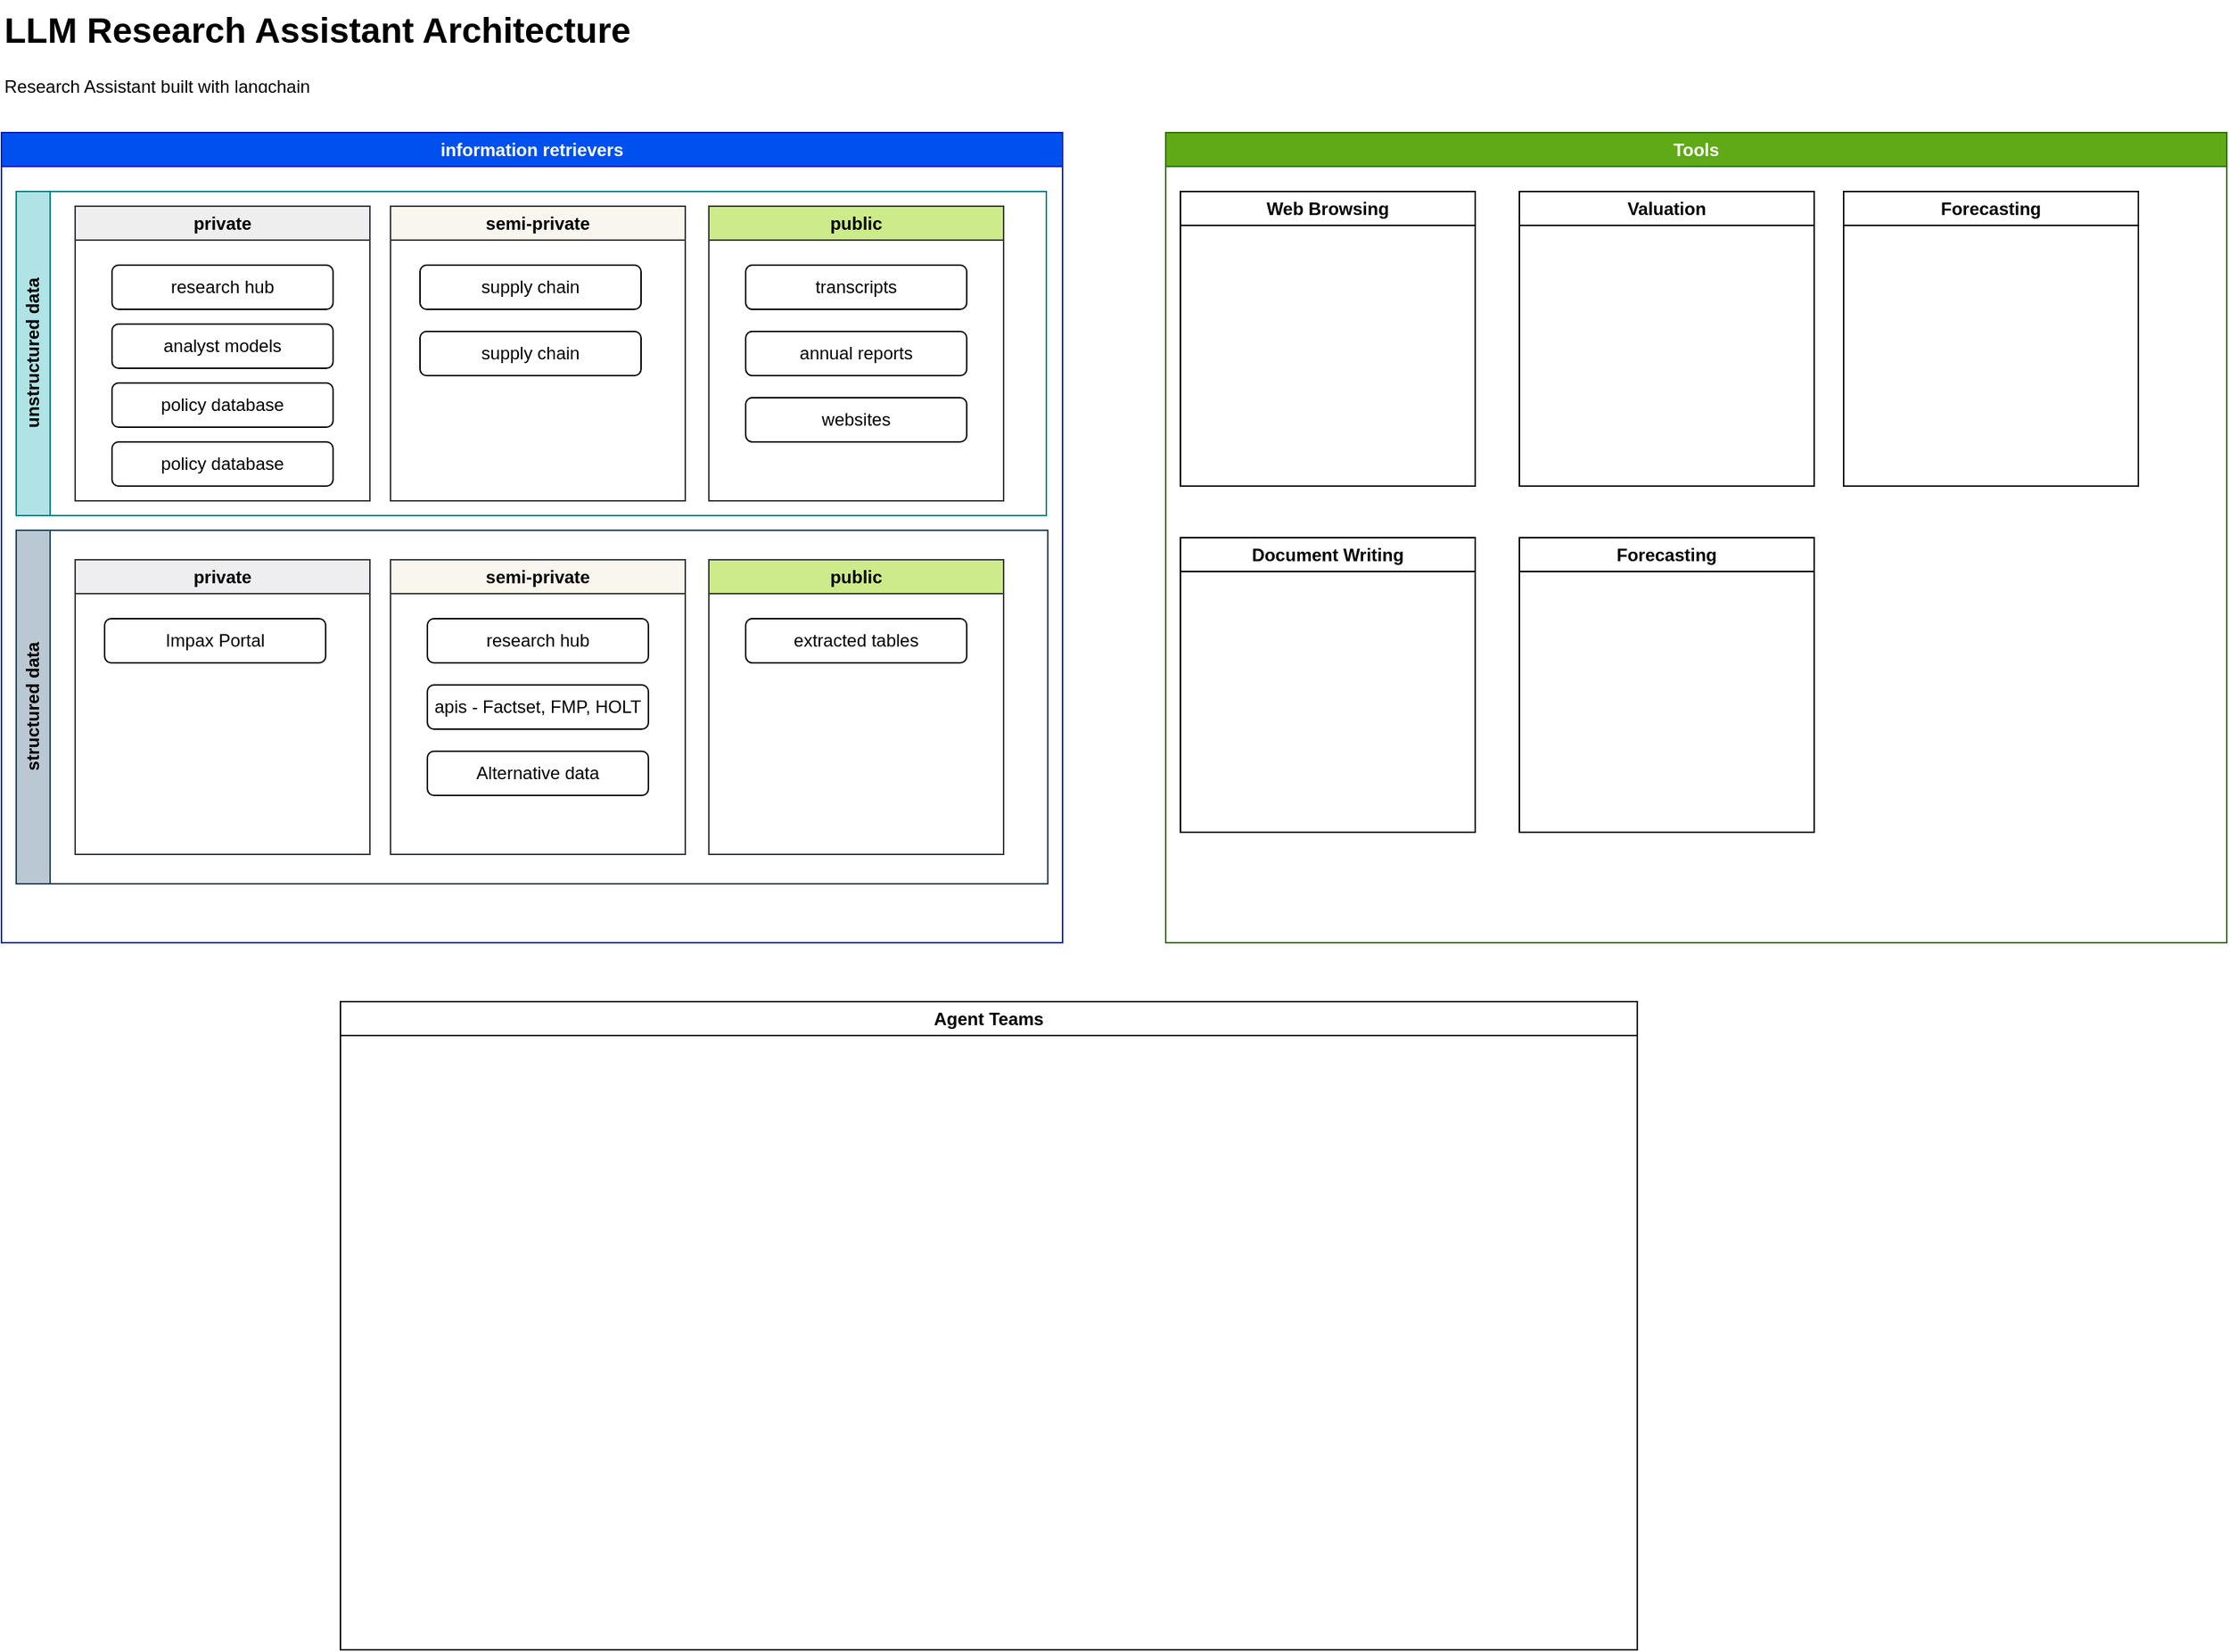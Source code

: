 <mxfile version="24.0.4" type="github" pages="3">
  <diagram name="RA architecture" id="Vu7PVHk5IhnJ7YgcWroQ">
    <mxGraphModel dx="1284" dy="1100" grid="1" gridSize="10" guides="1" tooltips="1" connect="1" arrows="1" fold="1" page="1" pageScale="1" pageWidth="827" pageHeight="1169" math="0" shadow="0">
      <root>
        <mxCell id="0" />
        <mxCell id="1" parent="0" />
        <mxCell id="Q4wYAz-Q42Yp5_fiMb4D-1" value="information retrievers" style="swimlane;whiteSpace=wrap;html=1;fillColor=#0050ef;strokeColor=#001DBC;fontColor=#ffffff;" vertex="1" parent="1">
          <mxGeometry x="50" y="110" width="720" height="550" as="geometry" />
        </mxCell>
        <mxCell id="Q4wYAz-Q42Yp5_fiMb4D-10" value="unstructured data" style="swimlane;horizontal=0;whiteSpace=wrap;html=1;fillColor=#b0e3e6;strokeColor=#0e8088;" vertex="1" parent="Q4wYAz-Q42Yp5_fiMb4D-1">
          <mxGeometry x="10" y="40" width="699" height="220" as="geometry" />
        </mxCell>
        <mxCell id="Q4wYAz-Q42Yp5_fiMb4D-22" value="public" style="swimlane;whiteSpace=wrap;html=1;fillColor=#cdeb8b;strokeColor=#36393d;" vertex="1" parent="Q4wYAz-Q42Yp5_fiMb4D-10">
          <mxGeometry x="470" y="10" width="200" height="200" as="geometry" />
        </mxCell>
        <mxCell id="Q4wYAz-Q42Yp5_fiMb4D-4" value="transcripts" style="rounded=1;whiteSpace=wrap;html=1;" vertex="1" parent="Q4wYAz-Q42Yp5_fiMb4D-22">
          <mxGeometry x="25" y="40" width="150" height="30" as="geometry" />
        </mxCell>
        <mxCell id="Q4wYAz-Q42Yp5_fiMb4D-3" value="annual reports" style="rounded=1;whiteSpace=wrap;html=1;" vertex="1" parent="Q4wYAz-Q42Yp5_fiMb4D-22">
          <mxGeometry x="25" y="85" width="150" height="30" as="geometry" />
        </mxCell>
        <mxCell id="Q4wYAz-Q42Yp5_fiMb4D-7" value="websites" style="rounded=1;whiteSpace=wrap;html=1;" vertex="1" parent="Q4wYAz-Q42Yp5_fiMb4D-22">
          <mxGeometry x="25" y="130" width="150" height="30" as="geometry" />
        </mxCell>
        <mxCell id="Q4wYAz-Q42Yp5_fiMb4D-23" value="private" style="swimlane;whiteSpace=wrap;html=1;fillColor=#eeeeee;strokeColor=#36393d;" vertex="1" parent="Q4wYAz-Q42Yp5_fiMb4D-10">
          <mxGeometry x="40" y="10" width="200" height="200" as="geometry" />
        </mxCell>
        <mxCell id="Q4wYAz-Q42Yp5_fiMb4D-2" value="research hub" style="rounded=1;whiteSpace=wrap;html=1;" vertex="1" parent="Q4wYAz-Q42Yp5_fiMb4D-23">
          <mxGeometry x="25" y="40" width="150" height="30" as="geometry" />
        </mxCell>
        <mxCell id="Q4wYAz-Q42Yp5_fiMb4D-47" value="analyst models" style="rounded=1;whiteSpace=wrap;html=1;" vertex="1" parent="Q4wYAz-Q42Yp5_fiMb4D-23">
          <mxGeometry x="25" y="80" width="150" height="30" as="geometry" />
        </mxCell>
        <mxCell id="V_DPmNT7ma8AQbMGOv90-8" value="policy database" style="rounded=1;whiteSpace=wrap;html=1;" vertex="1" parent="Q4wYAz-Q42Yp5_fiMb4D-23">
          <mxGeometry x="25" y="120" width="150" height="30" as="geometry" />
        </mxCell>
        <mxCell id="V_DPmNT7ma8AQbMGOv90-9" value="policy database" style="rounded=1;whiteSpace=wrap;html=1;" vertex="1" parent="Q4wYAz-Q42Yp5_fiMb4D-23">
          <mxGeometry x="25" y="160" width="150" height="30" as="geometry" />
        </mxCell>
        <mxCell id="Q4wYAz-Q42Yp5_fiMb4D-24" value="semi-private" style="swimlane;whiteSpace=wrap;html=1;fillColor=#f9f7ed;strokeColor=#36393d;" vertex="1" parent="Q4wYAz-Q42Yp5_fiMb4D-10">
          <mxGeometry x="254" y="10" width="200" height="200" as="geometry" />
        </mxCell>
        <mxCell id="Q4wYAz-Q42Yp5_fiMb4D-5" value="supply chain" style="rounded=1;whiteSpace=wrap;html=1;" vertex="1" parent="Q4wYAz-Q42Yp5_fiMb4D-24">
          <mxGeometry x="20" y="40" width="150" height="30" as="geometry" />
        </mxCell>
        <mxCell id="Q4wYAz-Q42Yp5_fiMb4D-25" value="supply chain" style="rounded=1;whiteSpace=wrap;html=1;" vertex="1" parent="Q4wYAz-Q42Yp5_fiMb4D-24">
          <mxGeometry x="20" y="85" width="150" height="30" as="geometry" />
        </mxCell>
        <mxCell id="Q4wYAz-Q42Yp5_fiMb4D-20" value="structured data" style="swimlane;horizontal=0;whiteSpace=wrap;html=1;fillColor=#bac8d3;strokeColor=#23445d;" vertex="1" parent="Q4wYAz-Q42Yp5_fiMb4D-1">
          <mxGeometry x="10" y="270" width="700" height="240" as="geometry" />
        </mxCell>
        <mxCell id="Q4wYAz-Q42Yp5_fiMb4D-27" value="private" style="swimlane;whiteSpace=wrap;html=1;fillColor=#eeeeee;strokeColor=#36393d;" vertex="1" parent="Q4wYAz-Q42Yp5_fiMb4D-20">
          <mxGeometry x="40" y="20" width="200" height="200" as="geometry" />
        </mxCell>
        <mxCell id="Q4wYAz-Q42Yp5_fiMb4D-48" value="Impax Portal" style="rounded=1;whiteSpace=wrap;html=1;" vertex="1" parent="Q4wYAz-Q42Yp5_fiMb4D-27">
          <mxGeometry x="20" y="40" width="150" height="30" as="geometry" />
        </mxCell>
        <mxCell id="Q4wYAz-Q42Yp5_fiMb4D-39" value="semi-private" style="swimlane;whiteSpace=wrap;html=1;fillColor=#f9f7ed;strokeColor=#36393d;" vertex="1" parent="Q4wYAz-Q42Yp5_fiMb4D-20">
          <mxGeometry x="254" y="20" width="200" height="200" as="geometry" />
        </mxCell>
        <mxCell id="Q4wYAz-Q42Yp5_fiMb4D-28" value="research hub" style="rounded=1;whiteSpace=wrap;html=1;" vertex="1" parent="Q4wYAz-Q42Yp5_fiMb4D-39">
          <mxGeometry x="25" y="40" width="150" height="30" as="geometry" />
        </mxCell>
        <mxCell id="Q4wYAz-Q42Yp5_fiMb4D-6" value="apis - Factset, FMP, HOLT" style="rounded=1;whiteSpace=wrap;html=1;" vertex="1" parent="Q4wYAz-Q42Yp5_fiMb4D-39">
          <mxGeometry x="25" y="85" width="150" height="30" as="geometry" />
        </mxCell>
        <mxCell id="V_DPmNT7ma8AQbMGOv90-7" value="Alternative data" style="rounded=1;whiteSpace=wrap;html=1;" vertex="1" parent="Q4wYAz-Q42Yp5_fiMb4D-39">
          <mxGeometry x="25" y="130" width="150" height="30" as="geometry" />
        </mxCell>
        <mxCell id="Q4wYAz-Q42Yp5_fiMb4D-42" value="public" style="swimlane;whiteSpace=wrap;html=1;fillColor=#cdeb8b;strokeColor=#36393d;" vertex="1" parent="Q4wYAz-Q42Yp5_fiMb4D-20">
          <mxGeometry x="470" y="20" width="200" height="200" as="geometry" />
        </mxCell>
        <mxCell id="Q4wYAz-Q42Yp5_fiMb4D-45" value="extracted tables" style="rounded=1;whiteSpace=wrap;html=1;" vertex="1" parent="Q4wYAz-Q42Yp5_fiMb4D-42">
          <mxGeometry x="25" y="40" width="150" height="30" as="geometry" />
        </mxCell>
        <mxCell id="Q4wYAz-Q42Yp5_fiMb4D-46" value="&lt;h1 style=&quot;margin-top: 0px;&quot;&gt;LLM Research Assistant Architecture&lt;/h1&gt;&lt;p&gt;Research Assistant built with langchain&lt;/p&gt;" style="text;html=1;whiteSpace=wrap;overflow=hidden;rounded=0;" vertex="1" parent="1">
          <mxGeometry x="50" y="20" width="720" height="60" as="geometry" />
        </mxCell>
        <mxCell id="Q4wYAz-Q42Yp5_fiMb4D-49" value="Tools" style="swimlane;whiteSpace=wrap;html=1;fillColor=#60a917;fontColor=#ffffff;strokeColor=#2D7600;" vertex="1" parent="1">
          <mxGeometry x="840" y="110" width="720" height="550" as="geometry" />
        </mxCell>
        <mxCell id="V_DPmNT7ma8AQbMGOv90-2" value="Web Browsing" style="swimlane;whiteSpace=wrap;html=1;" vertex="1" parent="Q4wYAz-Q42Yp5_fiMb4D-49">
          <mxGeometry x="10" y="40" width="200" height="200" as="geometry" />
        </mxCell>
        <mxCell id="V_DPmNT7ma8AQbMGOv90-3" value="Valuation" style="swimlane;whiteSpace=wrap;html=1;" vertex="1" parent="Q4wYAz-Q42Yp5_fiMb4D-49">
          <mxGeometry x="240" y="40" width="200" height="200" as="geometry" />
        </mxCell>
        <mxCell id="V_DPmNT7ma8AQbMGOv90-4" value="Document Writing" style="swimlane;whiteSpace=wrap;html=1;" vertex="1" parent="Q4wYAz-Q42Yp5_fiMb4D-49">
          <mxGeometry x="10" y="275" width="200" height="200" as="geometry" />
        </mxCell>
        <mxCell id="V_DPmNT7ma8AQbMGOv90-5" value="Forecasting" style="swimlane;whiteSpace=wrap;html=1;" vertex="1" parent="Q4wYAz-Q42Yp5_fiMb4D-49">
          <mxGeometry x="240" y="275" width="200" height="200" as="geometry" />
        </mxCell>
        <mxCell id="V_DPmNT7ma8AQbMGOv90-6" value="Forecasting" style="swimlane;whiteSpace=wrap;html=1;" vertex="1" parent="Q4wYAz-Q42Yp5_fiMb4D-49">
          <mxGeometry x="460" y="40" width="200" height="200" as="geometry" />
        </mxCell>
        <mxCell id="V_DPmNT7ma8AQbMGOv90-1" value="Agent Teams" style="swimlane;whiteSpace=wrap;html=1;" vertex="1" parent="1">
          <mxGeometry x="280" y="700" width="880" height="440" as="geometry" />
        </mxCell>
      </root>
    </mxGraphModel>
  </diagram>
  <diagram id="_F9Y3tXnB264og_bb6rm" name="Custom RAG Retriever">
    <mxGraphModel dx="1635" dy="1400" grid="1" gridSize="10" guides="1" tooltips="1" connect="1" arrows="1" fold="1" page="1" pageScale="1" pageWidth="827" pageHeight="1169" math="0" shadow="0">
      <root>
        <mxCell id="0" />
        <mxCell id="1" parent="0" />
        <mxCell id="VnxcgQzUx8zNdXzcNlpm-1" value="&lt;h1 style=&quot;margin-top: 0px;&quot;&gt;Custom RAG Retriever for financial retrieval tasks&lt;/h1&gt;&lt;p&gt;Key problems with current retriever:&amp;nbsp;&lt;/p&gt;&lt;p&gt;1) embeddings are lossy representations and optimized for recall. The result is usually relevant information being retrieved at the expense of completeness&lt;/p&gt;&lt;p&gt;2) Context window of LLMs (esp OpenAI ones) are limited, and processing all relevant information returned is not possible&lt;/p&gt;&lt;p&gt;Solution: Divide-and-conquer. Create a query strategy that encourages diversity in metadata, have multiple agents work on the chunks of the info retrieved, than recursively merge returned answers.&amp;nbsp;&lt;/p&gt;" style="text;html=1;whiteSpace=wrap;overflow=hidden;rounded=0;" vertex="1" parent="1">
          <mxGeometry x="60" y="40" width="720" height="210" as="geometry" />
        </mxCell>
        <mxCell id="VnxcgQzUx8zNdXzcNlpm-5" value="" style="edgeStyle=orthogonalEdgeStyle;rounded=0;orthogonalLoop=1;jettySize=auto;html=1;" edge="1" parent="1" source="VnxcgQzUx8zNdXzcNlpm-2" target="VnxcgQzUx8zNdXzcNlpm-4">
          <mxGeometry relative="1" as="geometry" />
        </mxCell>
        <mxCell id="VnxcgQzUx8zNdXzcNlpm-2" value="Query: What did US online retail companies mention in their 2024 outlook about consumer spending?" style="rounded=1;whiteSpace=wrap;html=1;" vertex="1" parent="1">
          <mxGeometry x="294" y="270" width="306" height="80" as="geometry" />
        </mxCell>
        <mxCell id="VnxcgQzUx8zNdXzcNlpm-7" value="" style="edgeStyle=orthogonalEdgeStyle;rounded=0;orthogonalLoop=1;jettySize=auto;html=1;entryX=0.5;entryY=0;entryDx=0;entryDy=0;" edge="1" parent="1" source="VnxcgQzUx8zNdXzcNlpm-4" target="VnxcgQzUx8zNdXzcNlpm-6">
          <mxGeometry relative="1" as="geometry">
            <Array as="points">
              <mxPoint x="447" y="490" />
              <mxPoint x="295" y="490" />
            </Array>
          </mxGeometry>
        </mxCell>
        <mxCell id="VnxcgQzUx8zNdXzcNlpm-9" value="" style="edgeStyle=orthogonalEdgeStyle;rounded=0;orthogonalLoop=1;jettySize=auto;html=1;exitX=0.5;exitY=1;exitDx=0;exitDy=0;entryX=0.5;entryY=0;entryDx=0;entryDy=0;" edge="1" parent="1" source="VnxcgQzUx8zNdXzcNlpm-4" target="VnxcgQzUx8zNdXzcNlpm-8">
          <mxGeometry relative="1" as="geometry">
            <mxPoint x="570" y="470" as="targetPoint" />
            <Array as="points">
              <mxPoint x="447" y="490" />
              <mxPoint x="565" y="490" />
            </Array>
          </mxGeometry>
        </mxCell>
        <mxCell id="VnxcgQzUx8zNdXzcNlpm-4" value="LLM query parser" style="rhombus;whiteSpace=wrap;html=1;" vertex="1" parent="1">
          <mxGeometry x="407" y="390" width="80" height="80" as="geometry" />
        </mxCell>
        <mxCell id="VnxcgQzUx8zNdXzcNlpm-6" value="Structured filters:&lt;div&gt;{&quot;year&quot;: 2024} &amp;amp;&lt;/div&gt;&lt;div&gt;{&quot;industry&quot;: online_retail} &amp;amp;&amp;nbsp;&lt;/div&gt;&lt;div&gt;{&quot;country&quot;: US}&lt;/div&gt;" style="rounded=1;whiteSpace=wrap;html=1;" vertex="1" parent="1">
          <mxGeometry x="200" y="550" width="190" height="90" as="geometry" />
        </mxCell>
        <mxCell id="VnxcgQzUx8zNdXzcNlpm-8" value="Rephrased query:&lt;div&gt;US online retail companies, 2024 outlook on consumer spending&lt;/div&gt;" style="rounded=1;whiteSpace=wrap;html=1;" vertex="1" parent="1">
          <mxGeometry x="470" y="550" width="190" height="90" as="geometry" />
        </mxCell>
        <mxCell id="VnxcgQzUx8zNdXzcNlpm-18" value="" style="edgeStyle=orthogonalEdgeStyle;rounded=0;orthogonalLoop=1;jettySize=auto;html=1;entryX=0.5;entryY=0;entryDx=0;entryDy=0;" edge="1" parent="1" source="VnxcgQzUx8zNdXzcNlpm-11" target="VnxcgQzUx8zNdXzcNlpm-14">
          <mxGeometry relative="1" as="geometry">
            <Array as="points">
              <mxPoint x="427" y="850" />
              <mxPoint x="427" y="850" />
            </Array>
          </mxGeometry>
        </mxCell>
        <mxCell id="VnxcgQzUx8zNdXzcNlpm-11" value="Query engine" style="shape=process;whiteSpace=wrap;html=1;backgroundOutline=1;" vertex="1" parent="1">
          <mxGeometry x="367" y="730" width="120" height="60" as="geometry" />
        </mxCell>
        <mxCell id="VnxcgQzUx8zNdXzcNlpm-12" style="edgeStyle=orthogonalEdgeStyle;rounded=0;orthogonalLoop=1;jettySize=auto;html=1;entryX=0.433;entryY=0.017;entryDx=0;entryDy=0;entryPerimeter=0;" edge="1" parent="1" source="VnxcgQzUx8zNdXzcNlpm-6" target="VnxcgQzUx8zNdXzcNlpm-11">
          <mxGeometry relative="1" as="geometry" />
        </mxCell>
        <mxCell id="VnxcgQzUx8zNdXzcNlpm-13" style="edgeStyle=orthogonalEdgeStyle;rounded=0;orthogonalLoop=1;jettySize=auto;html=1;entryX=0.6;entryY=0.033;entryDx=0;entryDy=0;entryPerimeter=0;" edge="1" parent="1" source="VnxcgQzUx8zNdXzcNlpm-8" target="VnxcgQzUx8zNdXzcNlpm-11">
          <mxGeometry relative="1" as="geometry" />
        </mxCell>
        <mxCell id="VnxcgQzUx8zNdXzcNlpm-14" value="List" style="swimlane;fontStyle=0;childLayout=stackLayout;horizontal=1;startSize=30;horizontalStack=0;resizeParent=1;resizeParentMax=0;resizeLast=0;collapsible=1;marginBottom=0;whiteSpace=wrap;html=1;" vertex="1" parent="1">
          <mxGeometry x="357" y="830" width="140" height="120" as="geometry" />
        </mxCell>
        <mxCell id="VnxcgQzUx8zNdXzcNlpm-15" value="Result 1: (id, metadata, content)" style="text;strokeColor=none;fillColor=none;align=left;verticalAlign=middle;spacingLeft=4;spacingRight=4;overflow=hidden;points=[[0,0.5],[1,0.5]];portConstraint=eastwest;rotatable=0;whiteSpace=wrap;html=1;" vertex="1" parent="VnxcgQzUx8zNdXzcNlpm-14">
          <mxGeometry y="30" width="140" height="30" as="geometry" />
        </mxCell>
        <mxCell id="VnxcgQzUx8zNdXzcNlpm-16" value="Result 2: (id, metadata, content)" style="text;strokeColor=none;fillColor=none;align=left;verticalAlign=middle;spacingLeft=4;spacingRight=4;overflow=hidden;points=[[0,0.5],[1,0.5]];portConstraint=eastwest;rotatable=0;whiteSpace=wrap;html=1;" vertex="1" parent="VnxcgQzUx8zNdXzcNlpm-14">
          <mxGeometry y="60" width="140" height="30" as="geometry" />
        </mxCell>
        <mxCell id="VnxcgQzUx8zNdXzcNlpm-17" value="..." style="text;strokeColor=none;fillColor=none;align=left;verticalAlign=middle;spacingLeft=4;spacingRight=4;overflow=hidden;points=[[0,0.5],[1,0.5]];portConstraint=eastwest;rotatable=0;whiteSpace=wrap;html=1;" vertex="1" parent="VnxcgQzUx8zNdXzcNlpm-14">
          <mxGeometry y="90" width="140" height="30" as="geometry" />
        </mxCell>
        <mxCell id="VnxcgQzUx8zNdXzcNlpm-25" value="" style="edgeStyle=orthogonalEdgeStyle;rounded=0;orthogonalLoop=1;jettySize=auto;html=1;" edge="1" parent="1" source="VnxcgQzUx8zNdXzcNlpm-20" target="VnxcgQzUx8zNdXzcNlpm-24">
          <mxGeometry relative="1" as="geometry" />
        </mxCell>
        <mxCell id="VnxcgQzUx8zNdXzcNlpm-27" value="" style="edgeStyle=orthogonalEdgeStyle;rounded=0;orthogonalLoop=1;jettySize=auto;html=1;entryX=0.575;entryY=-0.033;entryDx=0;entryDy=0;entryPerimeter=0;" edge="1" parent="1" source="VnxcgQzUx8zNdXzcNlpm-20" target="VnxcgQzUx8zNdXzcNlpm-31">
          <mxGeometry relative="1" as="geometry" />
        </mxCell>
        <mxCell id="VnxcgQzUx8zNdXzcNlpm-29" value="" style="edgeStyle=orthogonalEdgeStyle;rounded=0;orthogonalLoop=1;jettySize=auto;html=1;" edge="1" parent="1" source="VnxcgQzUx8zNdXzcNlpm-20" target="VnxcgQzUx8zNdXzcNlpm-28">
          <mxGeometry relative="1" as="geometry" />
        </mxCell>
        <mxCell id="VnxcgQzUx8zNdXzcNlpm-32" style="edgeStyle=orthogonalEdgeStyle;rounded=0;orthogonalLoop=1;jettySize=auto;html=1;entryX=0.5;entryY=0;entryDx=0;entryDy=0;" edge="1" parent="1" source="VnxcgQzUx8zNdXzcNlpm-20" target="VnxcgQzUx8zNdXzcNlpm-26">
          <mxGeometry relative="1" as="geometry" />
        </mxCell>
        <mxCell id="VnxcgQzUx8zNdXzcNlpm-20" value="Group chunks by company &amp;amp; split" style="shape=process;whiteSpace=wrap;html=1;backgroundOutline=1;" vertex="1" parent="1">
          <mxGeometry x="360" y="990" width="120" height="60" as="geometry" />
        </mxCell>
        <mxCell id="VnxcgQzUx8zNdXzcNlpm-21" style="edgeStyle=orthogonalEdgeStyle;rounded=0;orthogonalLoop=1;jettySize=auto;html=1;entryX=0.5;entryY=0;entryDx=0;entryDy=0;" edge="1" parent="1" source="VnxcgQzUx8zNdXzcNlpm-17" target="VnxcgQzUx8zNdXzcNlpm-20">
          <mxGeometry relative="1" as="geometry" />
        </mxCell>
        <mxCell id="VnxcgQzUx8zNdXzcNlpm-36" value="" style="edgeStyle=orthogonalEdgeStyle;rounded=0;orthogonalLoop=1;jettySize=auto;html=1;" edge="1" parent="1" source="VnxcgQzUx8zNdXzcNlpm-24" target="VnxcgQzUx8zNdXzcNlpm-35">
          <mxGeometry relative="1" as="geometry" />
        </mxCell>
        <mxCell id="VnxcgQzUx8zNdXzcNlpm-24" value="Group 2" style="rounded=1;whiteSpace=wrap;html=1;" vertex="1" parent="1">
          <mxGeometry x="360" y="1130" width="120" height="60" as="geometry" />
        </mxCell>
        <mxCell id="VnxcgQzUx8zNdXzcNlpm-38" value="" style="edgeStyle=orthogonalEdgeStyle;rounded=0;orthogonalLoop=1;jettySize=auto;html=1;" edge="1" parent="1" source="VnxcgQzUx8zNdXzcNlpm-26" target="VnxcgQzUx8zNdXzcNlpm-37">
          <mxGeometry relative="1" as="geometry" />
        </mxCell>
        <mxCell id="VnxcgQzUx8zNdXzcNlpm-26" value="Group 3" style="rounded=1;whiteSpace=wrap;html=1;" vertex="1" parent="1">
          <mxGeometry x="530" y="1130" width="120" height="60" as="geometry" />
        </mxCell>
        <mxCell id="VnxcgQzUx8zNdXzcNlpm-34" value="" style="edgeStyle=orthogonalEdgeStyle;rounded=0;orthogonalLoop=1;jettySize=auto;html=1;" edge="1" parent="1" source="VnxcgQzUx8zNdXzcNlpm-28" target="VnxcgQzUx8zNdXzcNlpm-33">
          <mxGeometry relative="1" as="geometry" />
        </mxCell>
        <mxCell id="VnxcgQzUx8zNdXzcNlpm-28" value="Group 1" style="rounded=1;whiteSpace=wrap;html=1;" vertex="1" parent="1">
          <mxGeometry x="190" y="1130" width="120" height="60" as="geometry" />
        </mxCell>
        <mxCell id="_sQ_H2JtxO-yzKOvzTL7-4" value="" style="edgeStyle=orthogonalEdgeStyle;rounded=0;orthogonalLoop=1;jettySize=auto;html=1;" edge="1" parent="1" source="VnxcgQzUx8zNdXzcNlpm-31" target="_sQ_H2JtxO-yzKOvzTL7-3">
          <mxGeometry relative="1" as="geometry" />
        </mxCell>
        <mxCell id="VnxcgQzUx8zNdXzcNlpm-31" value="..." style="rounded=1;whiteSpace=wrap;html=1;" vertex="1" parent="1">
          <mxGeometry x="700" y="1130" width="120" height="60" as="geometry" />
        </mxCell>
        <mxCell id="VnxcgQzUx8zNdXzcNlpm-42" value="" style="edgeStyle=orthogonalEdgeStyle;rounded=0;orthogonalLoop=1;jettySize=auto;html=1;" edge="1" parent="1" source="VnxcgQzUx8zNdXzcNlpm-33" target="VnxcgQzUx8zNdXzcNlpm-41">
          <mxGeometry relative="1" as="geometry" />
        </mxCell>
        <mxCell id="VnxcgQzUx8zNdXzcNlpm-33" value="LLM summarizer 4" style="shape=process;whiteSpace=wrap;html=1;backgroundOutline=1;rounded=1;" vertex="1" parent="1">
          <mxGeometry x="190" y="1270" width="120" height="60" as="geometry" />
        </mxCell>
        <mxCell id="VnxcgQzUx8zNdXzcNlpm-43" style="edgeStyle=orthogonalEdgeStyle;rounded=0;orthogonalLoop=1;jettySize=auto;html=1;" edge="1" parent="1" source="VnxcgQzUx8zNdXzcNlpm-35" target="VnxcgQzUx8zNdXzcNlpm-41">
          <mxGeometry relative="1" as="geometry" />
        </mxCell>
        <mxCell id="VnxcgQzUx8zNdXzcNlpm-35" value="LLM summarizer 2" style="shape=process;whiteSpace=wrap;html=1;backgroundOutline=1;rounded=1;" vertex="1" parent="1">
          <mxGeometry x="360" y="1270" width="120" height="60" as="geometry" />
        </mxCell>
        <mxCell id="VnxcgQzUx8zNdXzcNlpm-45" value="" style="edgeStyle=orthogonalEdgeStyle;rounded=0;orthogonalLoop=1;jettySize=auto;html=1;" edge="1" parent="1" source="VnxcgQzUx8zNdXzcNlpm-37" target="VnxcgQzUx8zNdXzcNlpm-44">
          <mxGeometry relative="1" as="geometry" />
        </mxCell>
        <mxCell id="VnxcgQzUx8zNdXzcNlpm-37" value="LLM summarizer 3" style="shape=process;whiteSpace=wrap;html=1;backgroundOutline=1;rounded=1;" vertex="1" parent="1">
          <mxGeometry x="530" y="1270" width="120" height="60" as="geometry" />
        </mxCell>
        <mxCell id="VnxcgQzUx8zNdXzcNlpm-46" style="edgeStyle=orthogonalEdgeStyle;rounded=0;orthogonalLoop=1;jettySize=auto;html=1;" edge="1" parent="1" source="VnxcgQzUx8zNdXzcNlpm-41" target="VnxcgQzUx8zNdXzcNlpm-44">
          <mxGeometry relative="1" as="geometry" />
        </mxCell>
        <mxCell id="VnxcgQzUx8zNdXzcNlpm-41" value="Combine answers" style="rhombus;whiteSpace=wrap;html=1;rounded=1;" vertex="1" parent="1">
          <mxGeometry x="294" y="1460" width="80" height="80" as="geometry" />
        </mxCell>
        <mxCell id="VnxcgQzUx8zNdXzcNlpm-49" value="" style="edgeStyle=orthogonalEdgeStyle;rounded=0;orthogonalLoop=1;jettySize=auto;html=1;" edge="1" parent="1" source="VnxcgQzUx8zNdXzcNlpm-44" target="VnxcgQzUx8zNdXzcNlpm-48">
          <mxGeometry relative="1" as="geometry" />
        </mxCell>
        <mxCell id="VnxcgQzUx8zNdXzcNlpm-44" value="Combine answers" style="rhombus;whiteSpace=wrap;html=1;rounded=1;" vertex="1" parent="1">
          <mxGeometry x="460" y="1670" width="80" height="80" as="geometry" />
        </mxCell>
        <mxCell id="VnxcgQzUx8zNdXzcNlpm-48" value="Final answer" style="rounded=1;whiteSpace=wrap;html=1;" vertex="1" parent="1">
          <mxGeometry x="440" y="1840" width="120" height="60" as="geometry" />
        </mxCell>
        <mxCell id="_sQ_H2JtxO-yzKOvzTL7-5" style="edgeStyle=orthogonalEdgeStyle;rounded=0;orthogonalLoop=1;jettySize=auto;html=1;entryX=1;entryY=0.5;entryDx=0;entryDy=0;" edge="1" parent="1" source="_sQ_H2JtxO-yzKOvzTL7-3" target="VnxcgQzUx8zNdXzcNlpm-44">
          <mxGeometry relative="1" as="geometry">
            <Array as="points">
              <mxPoint x="760" y="1710" />
            </Array>
          </mxGeometry>
        </mxCell>
        <mxCell id="_sQ_H2JtxO-yzKOvzTL7-3" value="LLM Summarizer n" style="whiteSpace=wrap;html=1;rounded=1;" vertex="1" parent="1">
          <mxGeometry x="700" y="1270" width="120" height="60" as="geometry" />
        </mxCell>
      </root>
    </mxGraphModel>
  </diagram>
  <diagram id="WjMWBZCv0jiJ_ipzPih_" name="Key modules">
    <mxGraphModel dx="899" dy="770" grid="1" gridSize="10" guides="1" tooltips="1" connect="1" arrows="1" fold="1" page="1" pageScale="1" pageWidth="827" pageHeight="1169" math="0" shadow="0">
      <root>
        <mxCell id="0" />
        <mxCell id="1" parent="0" />
        <mxCell id="X-mFovOSbLwLA-tggsyp-1" value="Back-end" style="swimlane;whiteSpace=wrap;html=1;" vertex="1" parent="1">
          <mxGeometry x="10" y="170" width="540" height="300" as="geometry" />
        </mxCell>
        <mxCell id="X-mFovOSbLwLA-tggsyp-10" value="AI Agents" style="swimlane;horizontal=0;whiteSpace=wrap;html=1;" vertex="1" parent="X-mFovOSbLwLA-tggsyp-1">
          <mxGeometry x="10" y="50" width="210" height="210" as="geometry" />
        </mxCell>
        <mxCell id="X-mFovOSbLwLA-tggsyp-13" value="Structured tools" style="swimlane;horizontal=0;whiteSpace=wrap;html=1;" vertex="1" parent="X-mFovOSbLwLA-tggsyp-1">
          <mxGeometry x="240" y="50" width="280" height="210" as="geometry" />
        </mxCell>
        <mxCell id="X-mFovOSbLwLA-tggsyp-15" value="conditional portfolio optimizer" style="rounded=1;whiteSpace=wrap;html=1;" vertex="1" parent="X-mFovOSbLwLA-tggsyp-13">
          <mxGeometry x="40" y="10" width="160" height="30" as="geometry" />
        </mxCell>
        <mxCell id="X-mFovOSbLwLA-tggsyp-16" value="automated valuation tool" style="rounded=1;whiteSpace=wrap;html=1;" vertex="1" parent="X-mFovOSbLwLA-tggsyp-13">
          <mxGeometry x="40" y="50" width="160" height="30" as="geometry" />
        </mxCell>
        <mxCell id="X-mFovOSbLwLA-tggsyp-2" value="Front-end" style="swimlane;whiteSpace=wrap;html=1;" vertex="1" parent="1">
          <mxGeometry x="10" y="490" width="540" height="460" as="geometry" />
        </mxCell>
        <mxCell id="X-mFovOSbLwLA-tggsyp-5" value="Automation" style="swimlane;horizontal=0;whiteSpace=wrap;html=1;" vertex="1" parent="X-mFovOSbLwLA-tggsyp-2">
          <mxGeometry x="30" y="210" width="210" height="210" as="geometry" />
        </mxCell>
        <mxCell id="X-mFovOSbLwLA-tggsyp-4" value="Thematic prediction" style="rounded=1;whiteSpace=wrap;html=1;" vertex="1" parent="X-mFovOSbLwLA-tggsyp-5">
          <mxGeometry x="40" y="10" width="120" height="30" as="geometry" />
        </mxCell>
        <mxCell id="X-mFovOSbLwLA-tggsyp-9" value="Stock comments" style="rounded=1;whiteSpace=wrap;html=1;" vertex="1" parent="X-mFovOSbLwLA-tggsyp-5">
          <mxGeometry x="40" y="50" width="120" height="30" as="geometry" />
        </mxCell>
        <mxCell id="X-mFovOSbLwLA-tggsyp-6" value="Augmentation" style="swimlane;horizontal=0;whiteSpace=wrap;html=1;" vertex="1" parent="X-mFovOSbLwLA-tggsyp-2">
          <mxGeometry x="270" y="220" width="200" height="200" as="geometry" />
        </mxCell>
        <mxCell id="X-mFovOSbLwLA-tggsyp-3" value="&quot;needle in haystack&quot; retrieval" style="rounded=1;whiteSpace=wrap;html=1;" vertex="1" parent="X-mFovOSbLwLA-tggsyp-6">
          <mxGeometry x="40" y="10" width="120" height="40" as="geometry" />
        </mxCell>
        <mxCell id="X-mFovOSbLwLA-tggsyp-7" value="Clustering for risk management" style="rounded=1;whiteSpace=wrap;html=1;" vertex="1" parent="X-mFovOSbLwLA-tggsyp-6">
          <mxGeometry x="40" y="60" width="120" height="40" as="geometry" />
        </mxCell>
        <mxCell id="X-mFovOSbLwLA-tggsyp-8" value="Optimal portfolio construction" style="rounded=1;whiteSpace=wrap;html=1;" vertex="1" parent="X-mFovOSbLwLA-tggsyp-6">
          <mxGeometry x="40" y="110" width="120" height="40" as="geometry" />
        </mxCell>
      </root>
    </mxGraphModel>
  </diagram>
</mxfile>
